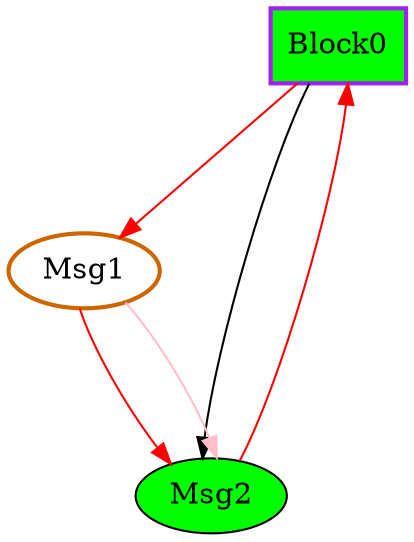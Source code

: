 digraph G {
graph [root="Demo",rankdir   = TB, nodesep           = 0.6, mindist     = 1.0, ranksep = 1.0, overlap = false]
node [style     = "filled", fillcolor = "white", color = "black"]
Block0[cpu="0", flags="0x00108107", type="block", tperiod="1000000000", pattern="ref1", patentry="false", patexit="true", beamproc="undefined", bpentry="false", bpexit="false", qlo="true", qhi="false", qil="false", shape     = "rectangle", fillcolor = "green", penwidth=2, color = "purple"];
Msg1[cpu="0", flags="0x00002002", type="tmsg", toffs="0", pattern="ref1", patentry="true", patexit="false", beamproc="undefined", bpentry="false", bpexit="false", fid="1", gid="1", evtno="1", beamin="0", bpcstart="0", sid="0", bpid="0", reqnobeam="0", vacc="0", id="0x1001001000000000", par="0x00000000100009e4", tef="0", shape     = "oval", fillcolor = "white", penwidth=2, color = "darkorange3"];
Msg2[cpu="0", flags="0x00000102", type="tmsg", toffs="500000000", pattern="ref1", patentry="false", patexit="false", beamproc="undefined", bpentry="false", bpexit="false", fid="1", gid="2", evtno="2", beamin="0", bpcstart="0", sid="0", bpid="0", reqnobeam="0", vacc="0", id="0x1002002000000000", par="0x0000000000225002", tef="0", shape     = "oval", fillcolor = "green"];
Block0->Msg1 [type="defdst", color = "red"];
Msg1->Msg2 [type="defdst", color = "red"];
Msg1->Msg2 [type="reference", fieldhead="20", fieldtail="20", fieldwidth="64", color = "pink"];
Msg2->Block0 [type="defdst", color = "red"];
Block0->Msg2 [type="altdst", color = "black"];
}
